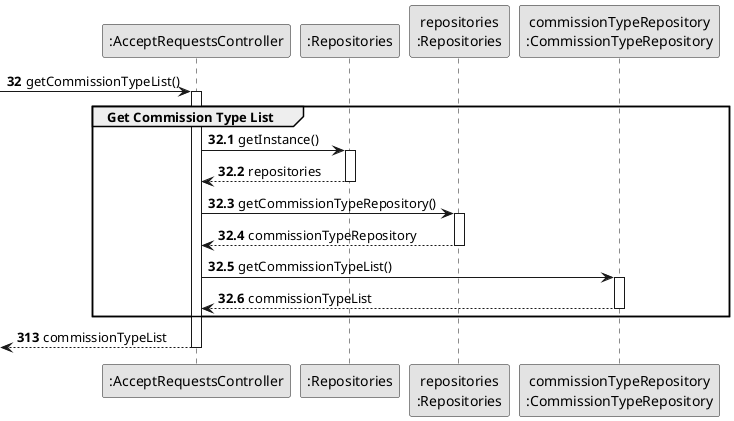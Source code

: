 @startuml
skinparam monochrome true
skinparam packageStyle rectangle
skinparam shadowing false

autonumber

'hide footbox

participant ":AcceptRequestsController" as CTRL
participant ":Repositories" as RepositorySingleton
participant "repositories\n:Repositories" as PLAT
participant "commissionTypeRepository\n:CommissionTypeRepository" as CommissionTypeRepository


autonumber 32

            -> CTRL :  getCommissionTypeList()
            activate CTRL

autonumber 32.1

    group Get Commission Type List

                CTRL -> RepositorySingleton : getInstance()
                activate RepositorySingleton

                    RepositorySingleton --> CTRL: repositories
                deactivate RepositorySingleton

                CTRL -> PLAT : getCommissionTypeRepository()
                activate PLAT

                    PLAT --> CTRL: commissionTypeRepository
                deactivate PLAT

                CTRL -> CommissionTypeRepository : getCommissionTypeList()
                activate CommissionTypeRepository

                CommissionTypeRepository --> CTRL : commissionTypeList
                deactivate CommissionTypeRepository

    end

autonumber 313

    <-- CTRL : commissionTypeList
    deactivate CTRL


@enduml